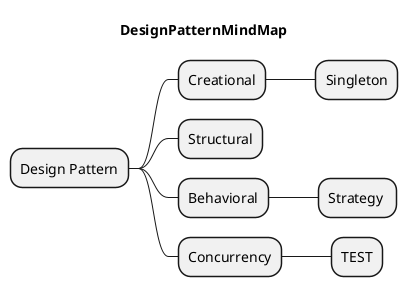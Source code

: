 @startmindmap
title DesignPatternMindMap

* Design Pattern

** Creational
*** Singleton

** Structural

** Behavioral
*** Strategy 

** Concurrency
*** TEST
@endmindmap